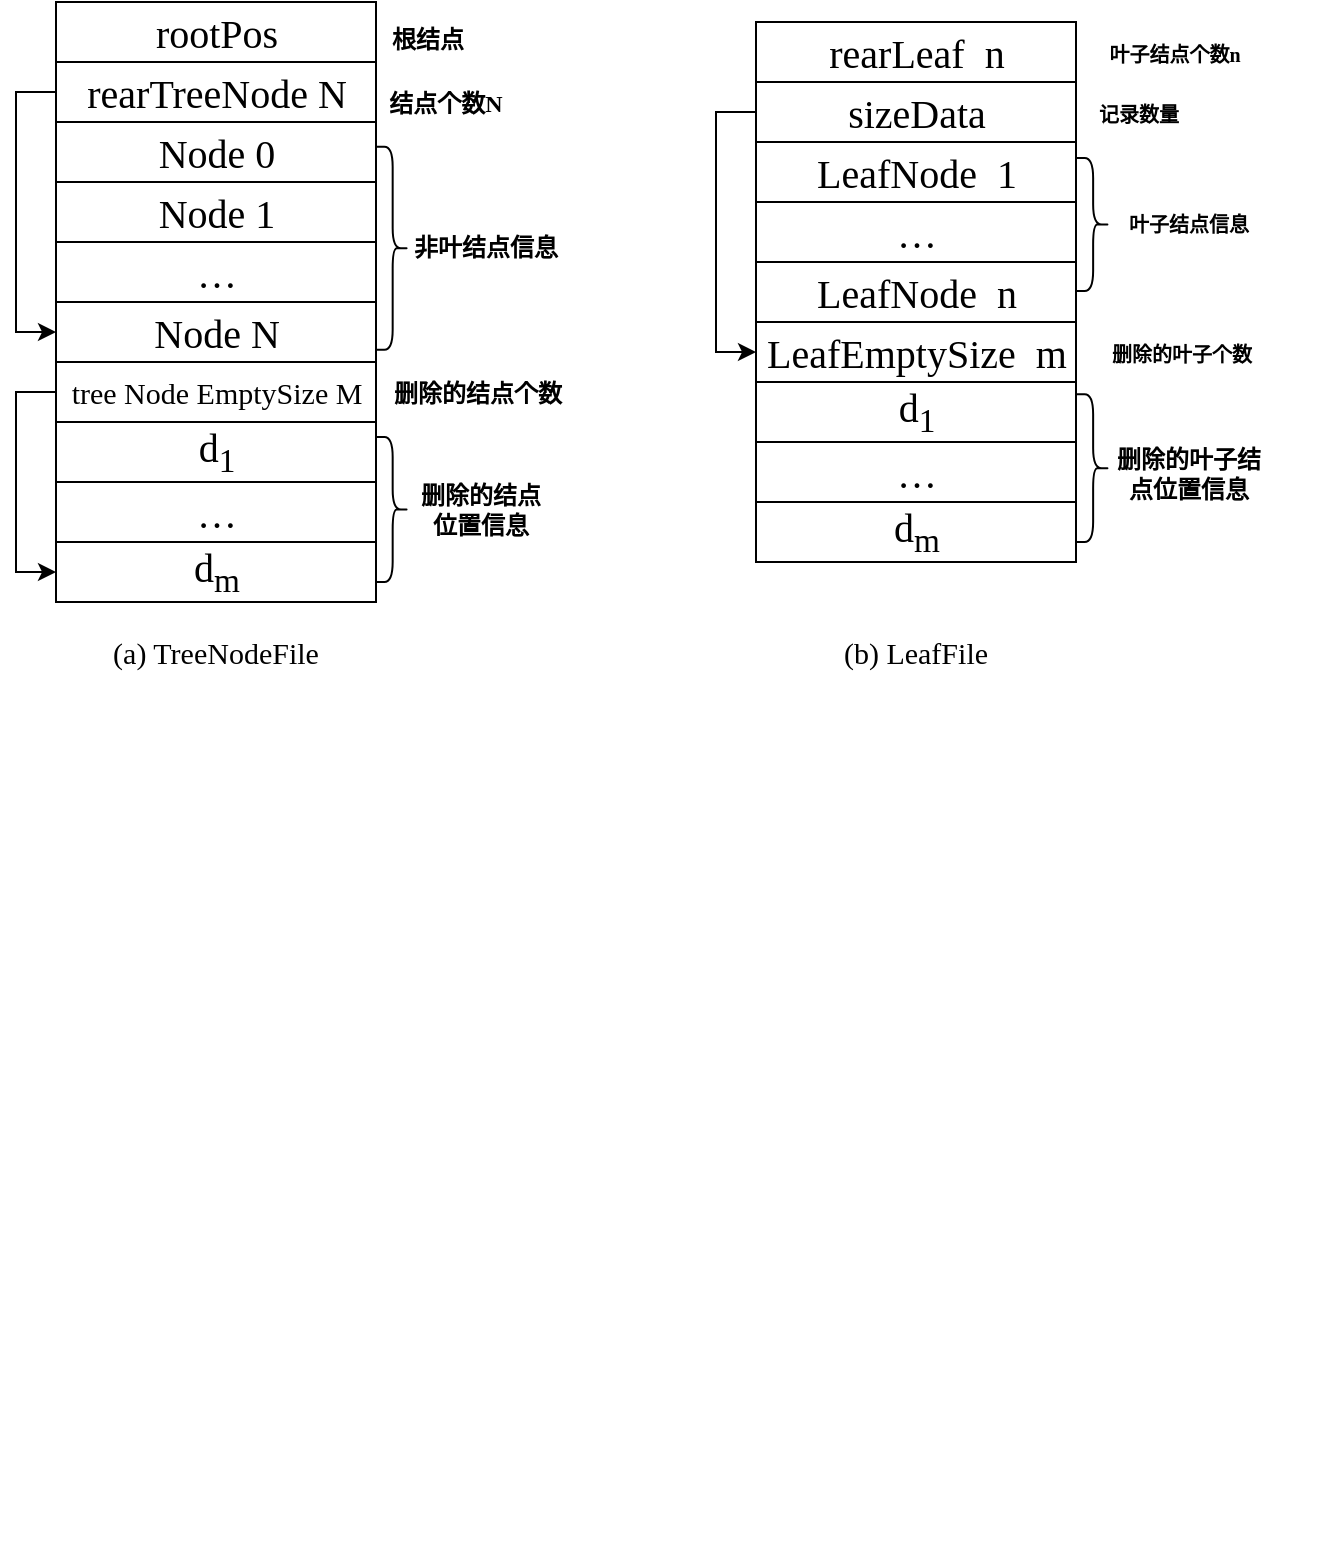 <mxfile version="23.0.2" type="device">
  <diagram name="第 1 页" id="uVkd4KvrKCw7aUiNvQXj">
    <mxGraphModel dx="1788" dy="671" grid="1" gridSize="10" guides="1" tooltips="1" connect="1" arrows="1" fold="1" page="1" pageScale="1" pageWidth="827" pageHeight="1169" math="0" shadow="0">
      <root>
        <mxCell id="0" />
        <mxCell id="1" parent="0" />
        <mxCell id="yH9x7RMEsDiriQ-Wmc9Q-15" value="&lt;font style=&quot;font-size: 20px;&quot;&gt;rootPos&lt;/font&gt;" style="swimlane;childLayout=stackLayout;resizeParent=1;resizeParentMax=0;horizontal=1;startSize=30;horizontalStack=0;html=1;fontFamily=Times New Roman;fontStyle=0;spacing=2;" parent="1" vertex="1">
          <mxGeometry x="-700" y="80" width="160" height="300" as="geometry">
            <mxRectangle x="110" y="580" width="70" height="30" as="alternateBounds" />
          </mxGeometry>
        </mxCell>
        <mxCell id="KlAe3lSp9QUHbHIh8HM2-10" style="edgeStyle=orthogonalEdgeStyle;rounded=0;orthogonalLoop=1;jettySize=auto;html=1;exitX=0;exitY=0.5;exitDx=0;exitDy=0;entryX=0;entryY=0.5;entryDx=0;entryDy=0;spacing=2;" edge="1" parent="yH9x7RMEsDiriQ-Wmc9Q-15" source="yH9x7RMEsDiriQ-Wmc9Q-16" target="KlAe3lSp9QUHbHIh8HM2-4">
          <mxGeometry relative="1" as="geometry" />
        </mxCell>
        <mxCell id="yH9x7RMEsDiriQ-Wmc9Q-16" value="&lt;span style=&quot;&quot;&gt;&lt;font style=&quot;font-size: 20px;&quot;&gt;rearTreeNode N&lt;/font&gt;&lt;/span&gt;" style="swimlane;startSize=480;horizontal=0;html=1;fontFamily=Times New Roman;fontStyle=0;spacing=2;" parent="yH9x7RMEsDiriQ-Wmc9Q-15" vertex="1" collapsed="1">
          <mxGeometry y="30" width="160" height="30" as="geometry">
            <mxRectangle y="40" width="320" height="120" as="alternateBounds" />
          </mxGeometry>
        </mxCell>
        <mxCell id="yH9x7RMEsDiriQ-Wmc9Q-17" value="&lt;font style=&quot;font-size: 20px;&quot;&gt;Node 0&lt;/font&gt;" style="swimlane;startSize=480;horizontal=0;html=1;align=center;fontFamily=Times New Roman;fontStyle=0;spacing=2;" parent="yH9x7RMEsDiriQ-Wmc9Q-15" vertex="1" collapsed="1">
          <mxGeometry y="60" width="160" height="30" as="geometry">
            <mxRectangle y="140" width="480" height="120" as="alternateBounds" />
          </mxGeometry>
        </mxCell>
        <mxCell id="KlAe3lSp9QUHbHIh8HM2-1" value="&lt;font style=&quot;font-size: 20px;&quot;&gt;Node 1&lt;/font&gt;" style="swimlane;startSize=480;horizontal=0;html=1;align=center;fontFamily=Times New Roman;fontStyle=0;spacing=2;" vertex="1" collapsed="1" parent="yH9x7RMEsDiriQ-Wmc9Q-15">
          <mxGeometry y="90" width="160" height="30" as="geometry">
            <mxRectangle y="140" width="480" height="120" as="alternateBounds" />
          </mxGeometry>
        </mxCell>
        <mxCell id="KlAe3lSp9QUHbHIh8HM2-3" value="&lt;font style=&quot;font-size: 20px;&quot;&gt;…&lt;/font&gt;" style="swimlane;startSize=480;horizontal=0;html=1;align=center;fontFamily=Times New Roman;fontStyle=0;spacing=2;" vertex="1" collapsed="1" parent="yH9x7RMEsDiriQ-Wmc9Q-15">
          <mxGeometry y="120" width="160" height="30" as="geometry">
            <mxRectangle y="140" width="480" height="120" as="alternateBounds" />
          </mxGeometry>
        </mxCell>
        <mxCell id="KlAe3lSp9QUHbHIh8HM2-2" style="swimlane;startSize=480;horizontal=0;html=1;align=left;fontFamily=Times New Roman;fontStyle=0" vertex="1" collapsed="1" parent="KlAe3lSp9QUHbHIh8HM2-3">
          <mxGeometry x="116" y="-20" width="260" height="40" as="geometry">
            <mxRectangle y="140" width="480" height="120" as="alternateBounds" />
          </mxGeometry>
        </mxCell>
        <mxCell id="KlAe3lSp9QUHbHIh8HM2-4" value="&lt;font style=&quot;font-size: 20px;&quot;&gt;Node N&lt;/font&gt;" style="swimlane;startSize=480;horizontal=0;html=1;align=center;fontFamily=Times New Roman;fontStyle=0;spacing=2;" vertex="1" collapsed="1" parent="yH9x7RMEsDiriQ-Wmc9Q-15">
          <mxGeometry y="150" width="160" height="30" as="geometry">
            <mxRectangle y="140" width="480" height="120" as="alternateBounds" />
          </mxGeometry>
        </mxCell>
        <mxCell id="KlAe3lSp9QUHbHIh8HM2-11" style="edgeStyle=orthogonalEdgeStyle;rounded=0;orthogonalLoop=1;jettySize=auto;html=1;exitX=0;exitY=0.5;exitDx=0;exitDy=0;entryX=0;entryY=0.5;entryDx=0;entryDy=0;spacing=2;" edge="1" parent="yH9x7RMEsDiriQ-Wmc9Q-15" source="KlAe3lSp9QUHbHIh8HM2-7" target="KlAe3lSp9QUHbHIh8HM2-9">
          <mxGeometry relative="1" as="geometry" />
        </mxCell>
        <mxCell id="KlAe3lSp9QUHbHIh8HM2-7" value="tree Node EmptySize M" style="swimlane;startSize=480;horizontal=0;html=1;align=center;fontFamily=Times New Roman;fontStyle=0;fontSize=15;spacing=2;" vertex="1" collapsed="1" parent="yH9x7RMEsDiriQ-Wmc9Q-15">
          <mxGeometry y="180" width="160" height="30" as="geometry">
            <mxRectangle y="140" width="480" height="120" as="alternateBounds" />
          </mxGeometry>
        </mxCell>
        <mxCell id="KlAe3lSp9QUHbHIh8HM2-6" value="d&lt;sub&gt;1&lt;/sub&gt;" style="swimlane;startSize=480;horizontal=0;html=1;align=center;fontFamily=Times New Roman;fontStyle=0;fontSize=20;spacing=2;" vertex="1" collapsed="1" parent="yH9x7RMEsDiriQ-Wmc9Q-15">
          <mxGeometry y="210" width="160" height="30" as="geometry">
            <mxRectangle y="140" width="480" height="120" as="alternateBounds" />
          </mxGeometry>
        </mxCell>
        <mxCell id="KlAe3lSp9QUHbHIh8HM2-5" value="…" style="swimlane;startSize=480;horizontal=0;html=1;align=center;fontFamily=Times New Roman;fontStyle=0;fontSize=20;spacing=2;" vertex="1" collapsed="1" parent="yH9x7RMEsDiriQ-Wmc9Q-15">
          <mxGeometry y="240" width="160" height="30" as="geometry">
            <mxRectangle y="140" width="480" height="120" as="alternateBounds" />
          </mxGeometry>
        </mxCell>
        <mxCell id="KlAe3lSp9QUHbHIh8HM2-9" value="d&lt;sub&gt;m&lt;/sub&gt;" style="swimlane;startSize=480;horizontal=0;html=1;align=center;fontFamily=Times New Roman;fontStyle=0;fontSize=20;spacing=2;" vertex="1" collapsed="1" parent="yH9x7RMEsDiriQ-Wmc9Q-15">
          <mxGeometry y="270" width="160" height="30" as="geometry">
            <mxRectangle y="140" width="480" height="120" as="alternateBounds" />
          </mxGeometry>
        </mxCell>
        <mxCell id="KlAe3lSp9QUHbHIh8HM2-43" value="" style="group" vertex="1" connectable="0" parent="1">
          <mxGeometry x="-370" y="500" width="300" height="360" as="geometry" />
        </mxCell>
        <mxCell id="KlAe3lSp9QUHbHIh8HM2-12" value="&lt;span style=&quot;font-size: 20px;&quot;&gt;rearLeaf&amp;nbsp; n&lt;/span&gt;" style="swimlane;childLayout=stackLayout;resizeParent=1;resizeParentMax=0;horizontal=1;startSize=30;horizontalStack=0;html=1;fontFamily=Times New Roman;fontStyle=0;spacing=2;" vertex="1" parent="KlAe3lSp9QUHbHIh8HM2-43">
          <mxGeometry x="20" y="-410" width="160" height="270" as="geometry">
            <mxRectangle x="110" y="580" width="70" height="30" as="alternateBounds" />
          </mxGeometry>
        </mxCell>
        <mxCell id="KlAe3lSp9QUHbHIh8HM2-13" style="edgeStyle=orthogonalEdgeStyle;rounded=0;orthogonalLoop=1;jettySize=auto;html=1;exitX=0;exitY=0.5;exitDx=0;exitDy=0;entryX=0;entryY=0.5;entryDx=0;entryDy=0;spacing=2;" edge="1" parent="KlAe3lSp9QUHbHIh8HM2-12" source="KlAe3lSp9QUHbHIh8HM2-14" target="KlAe3lSp9QUHbHIh8HM2-19">
          <mxGeometry relative="1" as="geometry" />
        </mxCell>
        <mxCell id="KlAe3lSp9QUHbHIh8HM2-14" value="&lt;span style=&quot;&quot;&gt;&lt;font style=&quot;font-size: 20px;&quot;&gt;sizeData&lt;/font&gt;&lt;/span&gt;" style="swimlane;startSize=480;horizontal=0;html=1;fontFamily=Times New Roman;fontStyle=0;spacing=2;" vertex="1" collapsed="1" parent="KlAe3lSp9QUHbHIh8HM2-12">
          <mxGeometry y="30" width="160" height="30" as="geometry">
            <mxRectangle y="40" width="320" height="120" as="alternateBounds" />
          </mxGeometry>
        </mxCell>
        <mxCell id="KlAe3lSp9QUHbHIh8HM2-15" value="&lt;font style=&quot;font-size: 20px;&quot;&gt;LeafNode&amp;nbsp; 1&lt;/font&gt;" style="swimlane;startSize=480;horizontal=0;html=1;align=center;fontFamily=Times New Roman;fontStyle=0;spacing=2;" vertex="1" collapsed="1" parent="KlAe3lSp9QUHbHIh8HM2-12">
          <mxGeometry y="60" width="160" height="30" as="geometry">
            <mxRectangle y="140" width="480" height="120" as="alternateBounds" />
          </mxGeometry>
        </mxCell>
        <mxCell id="KlAe3lSp9QUHbHIh8HM2-16" value="&lt;span style=&quot;font-size: 20px;&quot;&gt;…&lt;/span&gt;" style="swimlane;startSize=480;horizontal=0;html=1;align=center;fontFamily=Times New Roman;fontStyle=0;spacing=2;" vertex="1" collapsed="1" parent="KlAe3lSp9QUHbHIh8HM2-12">
          <mxGeometry y="90" width="160" height="30" as="geometry">
            <mxRectangle y="140" width="480" height="120" as="alternateBounds" />
          </mxGeometry>
        </mxCell>
        <mxCell id="KlAe3lSp9QUHbHIh8HM2-17" value="&lt;font style=&quot;font-size: 20px;&quot;&gt;LeafNode&amp;nbsp; n&lt;/font&gt;" style="swimlane;startSize=480;horizontal=0;html=1;align=center;fontFamily=Times New Roman;fontStyle=0;spacing=2;" vertex="1" collapsed="1" parent="KlAe3lSp9QUHbHIh8HM2-12">
          <mxGeometry y="120" width="160" height="30" as="geometry">
            <mxRectangle y="140" width="480" height="120" as="alternateBounds" />
          </mxGeometry>
        </mxCell>
        <mxCell id="KlAe3lSp9QUHbHIh8HM2-18" style="swimlane;startSize=480;horizontal=0;html=1;align=left;fontFamily=Times New Roman;fontStyle=0" vertex="1" collapsed="1" parent="KlAe3lSp9QUHbHIh8HM2-17">
          <mxGeometry x="116" y="-20" width="260" height="40" as="geometry">
            <mxRectangle y="140" width="480" height="120" as="alternateBounds" />
          </mxGeometry>
        </mxCell>
        <mxCell id="KlAe3lSp9QUHbHIh8HM2-19" value="&lt;font style=&quot;font-size: 20px;&quot;&gt;LeafEmptySize&amp;nbsp; m&lt;/font&gt;" style="swimlane;startSize=480;horizontal=0;html=1;align=center;fontFamily=Times New Roman;fontStyle=0;spacing=2;" vertex="1" collapsed="1" parent="KlAe3lSp9QUHbHIh8HM2-12">
          <mxGeometry y="150" width="160" height="30" as="geometry">
            <mxRectangle y="140" width="480" height="120" as="alternateBounds" />
          </mxGeometry>
        </mxCell>
        <mxCell id="KlAe3lSp9QUHbHIh8HM2-22" value="d&lt;sub&gt;1&lt;/sub&gt;" style="swimlane;startSize=480;horizontal=0;html=1;align=center;fontFamily=Times New Roman;fontStyle=0;fontSize=20;spacing=2;" vertex="1" collapsed="1" parent="KlAe3lSp9QUHbHIh8HM2-12">
          <mxGeometry y="180" width="160" height="30" as="geometry">
            <mxRectangle y="140" width="480" height="120" as="alternateBounds" />
          </mxGeometry>
        </mxCell>
        <mxCell id="KlAe3lSp9QUHbHIh8HM2-23" value="…" style="swimlane;startSize=480;horizontal=0;html=1;align=center;fontFamily=Times New Roman;fontStyle=0;fontSize=20;spacing=2;" vertex="1" collapsed="1" parent="KlAe3lSp9QUHbHIh8HM2-12">
          <mxGeometry y="210" width="160" height="30" as="geometry">
            <mxRectangle y="140" width="480" height="120" as="alternateBounds" />
          </mxGeometry>
        </mxCell>
        <mxCell id="KlAe3lSp9QUHbHIh8HM2-24" value="d&lt;sub&gt;m&lt;/sub&gt;" style="swimlane;startSize=480;horizontal=0;html=1;align=center;fontFamily=Times New Roman;fontStyle=0;fontSize=20;spacing=2;" vertex="1" collapsed="1" parent="KlAe3lSp9QUHbHIh8HM2-12">
          <mxGeometry y="240" width="160" height="30" as="geometry">
            <mxRectangle y="140" width="480" height="120" as="alternateBounds" />
          </mxGeometry>
        </mxCell>
        <mxCell id="KlAe3lSp9QUHbHIh8HM2-47" value="" style="group" vertex="1" connectable="0" parent="KlAe3lSp9QUHbHIh8HM2-43">
          <mxGeometry x="180" y="-404" width="120" height="254" as="geometry" />
        </mxCell>
        <mxCell id="KlAe3lSp9QUHbHIh8HM2-35" value="&lt;font size=&quot;1&quot; face=&quot;simsun&quot;&gt;&lt;b style=&quot;&quot;&gt;叶子结点个数n&lt;/b&gt;&lt;/font&gt;" style="text;html=1;strokeColor=none;fillColor=none;align=center;verticalAlign=middle;whiteSpace=wrap;rounded=0;" vertex="1" parent="KlAe3lSp9QUHbHIh8HM2-47">
          <mxGeometry x="4" width="91.43" height="19.2" as="geometry" />
        </mxCell>
        <mxCell id="KlAe3lSp9QUHbHIh8HM2-36" value="&lt;font size=&quot;1&quot; face=&quot;simsun&quot;&gt;&lt;b style=&quot;&quot;&gt;记录数量&lt;/b&gt;&lt;/font&gt;" style="text;html=1;strokeColor=none;fillColor=none;align=center;verticalAlign=middle;whiteSpace=wrap;rounded=0;" vertex="1" parent="KlAe3lSp9QUHbHIh8HM2-47">
          <mxGeometry x="1" y="30.8" width="61.43" height="19.2" as="geometry" />
        </mxCell>
        <mxCell id="KlAe3lSp9QUHbHIh8HM2-37" value="" style="shape=curlyBracket;whiteSpace=wrap;html=1;rounded=1;flipH=1;labelPosition=right;verticalLabelPosition=middle;align=left;verticalAlign=middle;size=0.5;" vertex="1" parent="KlAe3lSp9QUHbHIh8HM2-47">
          <mxGeometry y="62.023" width="17.143" height="66.453" as="geometry" />
        </mxCell>
        <mxCell id="KlAe3lSp9QUHbHIh8HM2-38" value="&lt;font size=&quot;1&quot; face=&quot;simsun&quot;&gt;&lt;b style=&quot;&quot;&gt;叶子结点信息&lt;/b&gt;&lt;/font&gt;" style="text;html=1;strokeColor=none;fillColor=none;align=center;verticalAlign=middle;whiteSpace=wrap;rounded=0;" vertex="1" parent="KlAe3lSp9QUHbHIh8HM2-47">
          <mxGeometry x="15" y="86.02" width="82.86" height="18.46" as="geometry" />
        </mxCell>
        <mxCell id="KlAe3lSp9QUHbHIh8HM2-39" value="&lt;font size=&quot;1&quot; face=&quot;simsun&quot;&gt;&lt;b style=&quot;&quot;&gt;删除的叶子个数&lt;/b&gt;&lt;/font&gt;" style="text;html=1;strokeColor=none;fillColor=none;align=center;verticalAlign=middle;whiteSpace=wrap;rounded=0;" vertex="1" parent="KlAe3lSp9QUHbHIh8HM2-47">
          <mxGeometry x="-7" y="150.628" width="120" height="19.198" as="geometry" />
        </mxCell>
        <mxCell id="KlAe3lSp9QUHbHIh8HM2-41" value="" style="shape=curlyBracket;whiteSpace=wrap;html=1;rounded=1;flipH=1;labelPosition=right;verticalLabelPosition=middle;align=left;verticalAlign=middle;size=0.5;" vertex="1" parent="KlAe3lSp9QUHbHIh8HM2-47">
          <mxGeometry y="180.163" width="17.143" height="73.837" as="geometry" />
        </mxCell>
        <mxCell id="KlAe3lSp9QUHbHIh8HM2-42" value="&lt;font face=&quot;simsun&quot;&gt;&lt;span style=&quot;&quot;&gt;&lt;b&gt;删除的叶子结&lt;br&gt;点位置信息&lt;/b&gt;&lt;/span&gt;&lt;/font&gt;" style="text;html=1;strokeColor=none;fillColor=none;align=center;verticalAlign=middle;whiteSpace=wrap;rounded=0;" vertex="1" parent="KlAe3lSp9QUHbHIh8HM2-47">
          <mxGeometry x="12.86" y="204.16" width="87.14" height="31.38" as="geometry" />
        </mxCell>
        <mxCell id="KlAe3lSp9QUHbHIh8HM2-50" value="&lt;font face=&quot;Times New Roman&quot;&gt;&lt;span style=&quot;font-size: 15px;&quot;&gt;(b) LeafFile&lt;/span&gt;&lt;/font&gt;" style="text;html=1;strokeColor=none;fillColor=none;align=center;verticalAlign=middle;whiteSpace=wrap;rounded=0;" vertex="1" parent="KlAe3lSp9QUHbHIh8HM2-43">
          <mxGeometry x="45" y="-110" width="110" height="30" as="geometry" />
        </mxCell>
        <mxCell id="KlAe3lSp9QUHbHIh8HM2-45" value="" style="group" vertex="1" connectable="0" parent="1">
          <mxGeometry x="-540" y="90" width="110" height="280" as="geometry" />
        </mxCell>
        <mxCell id="KlAe3lSp9QUHbHIh8HM2-25" value="&lt;font face=&quot;simsun&quot; style=&quot;font-size: 12px;&quot;&gt;&lt;b style=&quot;font-size: 12px;&quot;&gt;根结点&lt;/b&gt;&lt;/font&gt;" style="text;html=1;strokeColor=none;fillColor=none;align=center;verticalAlign=middle;whiteSpace=wrap;rounded=0;fontSize=12;" vertex="1" parent="KlAe3lSp9QUHbHIh8HM2-45">
          <mxGeometry x="0.667" y="-2" width="50.0" height="21.762" as="geometry" />
        </mxCell>
        <mxCell id="KlAe3lSp9QUHbHIh8HM2-26" value="&lt;font face=&quot;simsun&quot; style=&quot;font-size: 12px;&quot;&gt;&lt;span style=&quot;font-size: 12px;&quot;&gt;&lt;b style=&quot;font-size: 12px;&quot;&gt;结点个数N&lt;/b&gt;&lt;/span&gt;&lt;/font&gt;" style="text;html=1;strokeColor=none;fillColor=none;align=center;verticalAlign=middle;whiteSpace=wrap;rounded=0;fontSize=12;" vertex="1" parent="KlAe3lSp9QUHbHIh8HM2-45">
          <mxGeometry x="0.667" y="29.741" width="68.333" height="21.762" as="geometry" />
        </mxCell>
        <mxCell id="KlAe3lSp9QUHbHIh8HM2-27" value="" style="shape=curlyBracket;whiteSpace=wrap;html=1;rounded=1;flipH=1;labelPosition=right;verticalLabelPosition=middle;align=left;verticalAlign=middle;size=0.5;fontSize=12;" vertex="1" parent="KlAe3lSp9QUHbHIh8HM2-45">
          <mxGeometry y="62.383" width="16.667" height="101.554" as="geometry" />
        </mxCell>
        <mxCell id="KlAe3lSp9QUHbHIh8HM2-28" value="&lt;font face=&quot;simsun&quot; style=&quot;font-size: 12px;&quot;&gt;&lt;span style=&quot;font-size: 12px;&quot;&gt;&lt;b style=&quot;font-size: 12px;&quot;&gt;非叶结点信息&lt;/b&gt;&lt;/span&gt;&lt;/font&gt;" style="text;html=1;strokeColor=none;fillColor=none;align=center;verticalAlign=middle;whiteSpace=wrap;rounded=0;fontSize=12;" vertex="1" parent="KlAe3lSp9QUHbHIh8HM2-45">
          <mxGeometry x="8.667" y="104.093" width="91.667" height="18.135" as="geometry" />
        </mxCell>
        <mxCell id="KlAe3lSp9QUHbHIh8HM2-31" value="&lt;font face=&quot;simsun&quot; style=&quot;font-size: 12px;&quot;&gt;&lt;span style=&quot;font-size: 12px;&quot;&gt;&lt;b style=&quot;font-size: 12px;&quot;&gt;删除的结点个数&lt;/b&gt;&lt;/span&gt;&lt;/font&gt;" style="text;html=1;strokeColor=none;fillColor=none;align=center;verticalAlign=middle;whiteSpace=wrap;rounded=0;fontSize=12;" vertex="1" parent="KlAe3lSp9QUHbHIh8HM2-45">
          <mxGeometry x="-4.5" y="174.819" width="110" height="21.762" as="geometry" />
        </mxCell>
        <mxCell id="KlAe3lSp9QUHbHIh8HM2-32" value="" style="shape=curlyBracket;whiteSpace=wrap;html=1;rounded=1;flipH=1;labelPosition=right;verticalLabelPosition=middle;align=left;verticalAlign=middle;size=0.5;fontSize=12;" vertex="1" parent="KlAe3lSp9QUHbHIh8HM2-45">
          <mxGeometry y="207.461" width="16.667" height="72.539" as="geometry" />
        </mxCell>
        <mxCell id="KlAe3lSp9QUHbHIh8HM2-33" value="&lt;font face=&quot;simsun&quot; style=&quot;font-size: 12px;&quot;&gt;&lt;span style=&quot;font-size: 12px;&quot;&gt;&lt;b style=&quot;font-size: 12px;&quot;&gt;删除的结点&lt;br style=&quot;font-size: 12px;&quot;&gt;位置信息&lt;/b&gt;&lt;/span&gt;&lt;/font&gt;" style="text;html=1;strokeColor=none;fillColor=none;align=center;verticalAlign=middle;whiteSpace=wrap;rounded=0;fontSize=12;" vertex="1" parent="KlAe3lSp9QUHbHIh8HM2-45">
          <mxGeometry x="15" y="232.85" width="75" height="21.76" as="geometry" />
        </mxCell>
        <mxCell id="KlAe3lSp9QUHbHIh8HM2-49" value="&lt;font style=&quot;font-size: 15px;&quot; face=&quot;Times New Roman&quot;&gt;(a) TreeNodeFile&lt;/font&gt;" style="text;html=1;strokeColor=none;fillColor=none;align=center;verticalAlign=middle;whiteSpace=wrap;rounded=0;" vertex="1" parent="1">
          <mxGeometry x="-675" y="390" width="110" height="30" as="geometry" />
        </mxCell>
      </root>
    </mxGraphModel>
  </diagram>
</mxfile>
